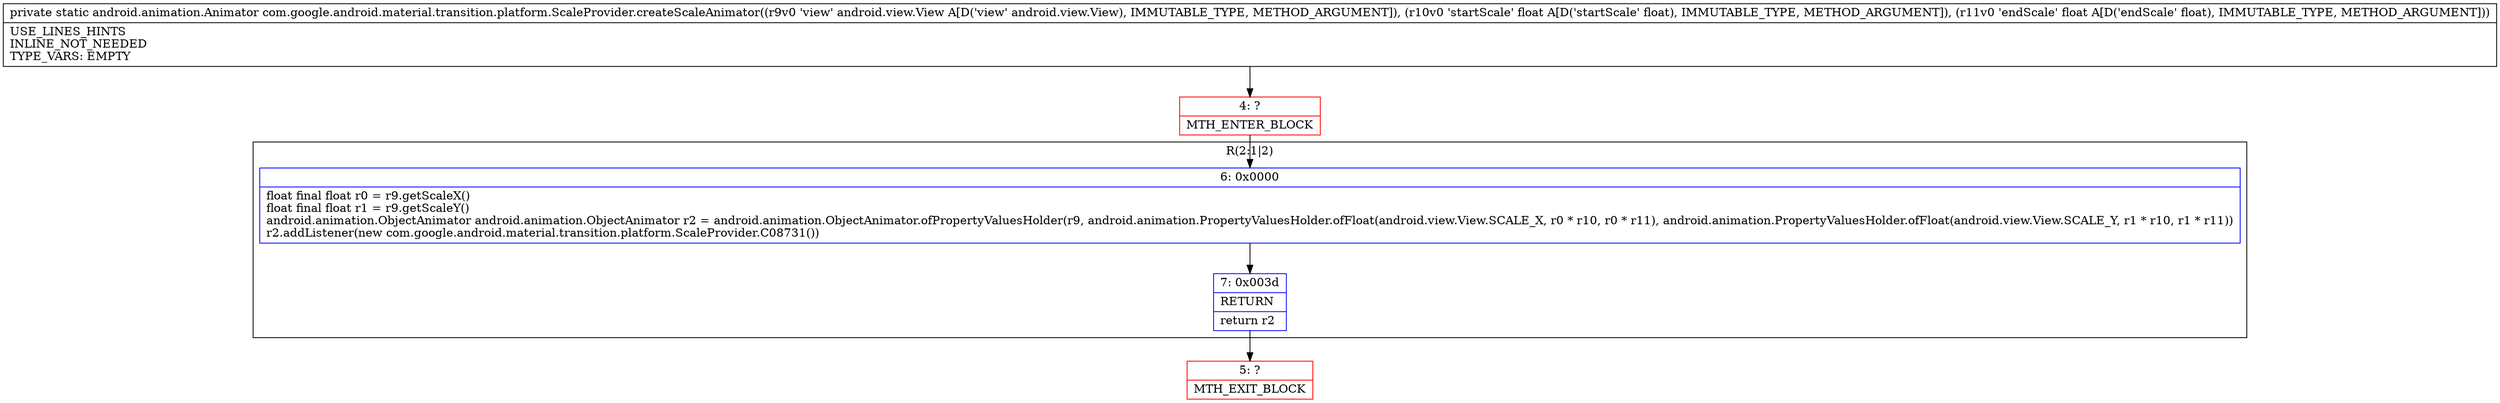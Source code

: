 digraph "CFG forcom.google.android.material.transition.platform.ScaleProvider.createScaleAnimator(Landroid\/view\/View;FF)Landroid\/animation\/Animator;" {
subgraph cluster_Region_510142854 {
label = "R(2:1|2)";
node [shape=record,color=blue];
Node_6 [shape=record,label="{6\:\ 0x0000|float final float r0 = r9.getScaleX()\lfloat final float r1 = r9.getScaleY()\landroid.animation.ObjectAnimator android.animation.ObjectAnimator r2 = android.animation.ObjectAnimator.ofPropertyValuesHolder(r9, android.animation.PropertyValuesHolder.ofFloat(android.view.View.SCALE_X, r0 * r10, r0 * r11), android.animation.PropertyValuesHolder.ofFloat(android.view.View.SCALE_Y, r1 * r10, r1 * r11))\lr2.addListener(new com.google.android.material.transition.platform.ScaleProvider.C08731())\l}"];
Node_7 [shape=record,label="{7\:\ 0x003d|RETURN\l|return r2\l}"];
}
Node_4 [shape=record,color=red,label="{4\:\ ?|MTH_ENTER_BLOCK\l}"];
Node_5 [shape=record,color=red,label="{5\:\ ?|MTH_EXIT_BLOCK\l}"];
MethodNode[shape=record,label="{private static android.animation.Animator com.google.android.material.transition.platform.ScaleProvider.createScaleAnimator((r9v0 'view' android.view.View A[D('view' android.view.View), IMMUTABLE_TYPE, METHOD_ARGUMENT]), (r10v0 'startScale' float A[D('startScale' float), IMMUTABLE_TYPE, METHOD_ARGUMENT]), (r11v0 'endScale' float A[D('endScale' float), IMMUTABLE_TYPE, METHOD_ARGUMENT]))  | USE_LINES_HINTS\lINLINE_NOT_NEEDED\lTYPE_VARS: EMPTY\l}"];
MethodNode -> Node_4;Node_6 -> Node_7;
Node_7 -> Node_5;
Node_4 -> Node_6;
}

